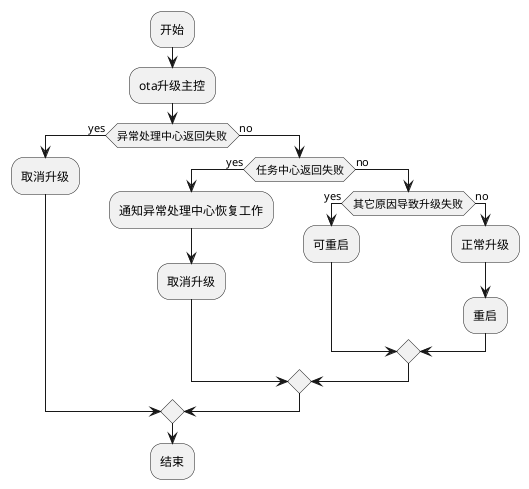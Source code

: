 @startuml
:开始;
:ota升级主控;
if (异常处理中心返回失败) then (yes)
  :取消升级;
else (no)
  if (任务中心返回失败) then (yes)
    :通知异常处理中心恢复工作;
    :取消升级;
  else (no)
    if (其它原因导致升级失败) then (yes)
      :可重启;
    else (no)
      :正常升级;
      :重启;
    endif
  endif
endif

:结束;
@end
